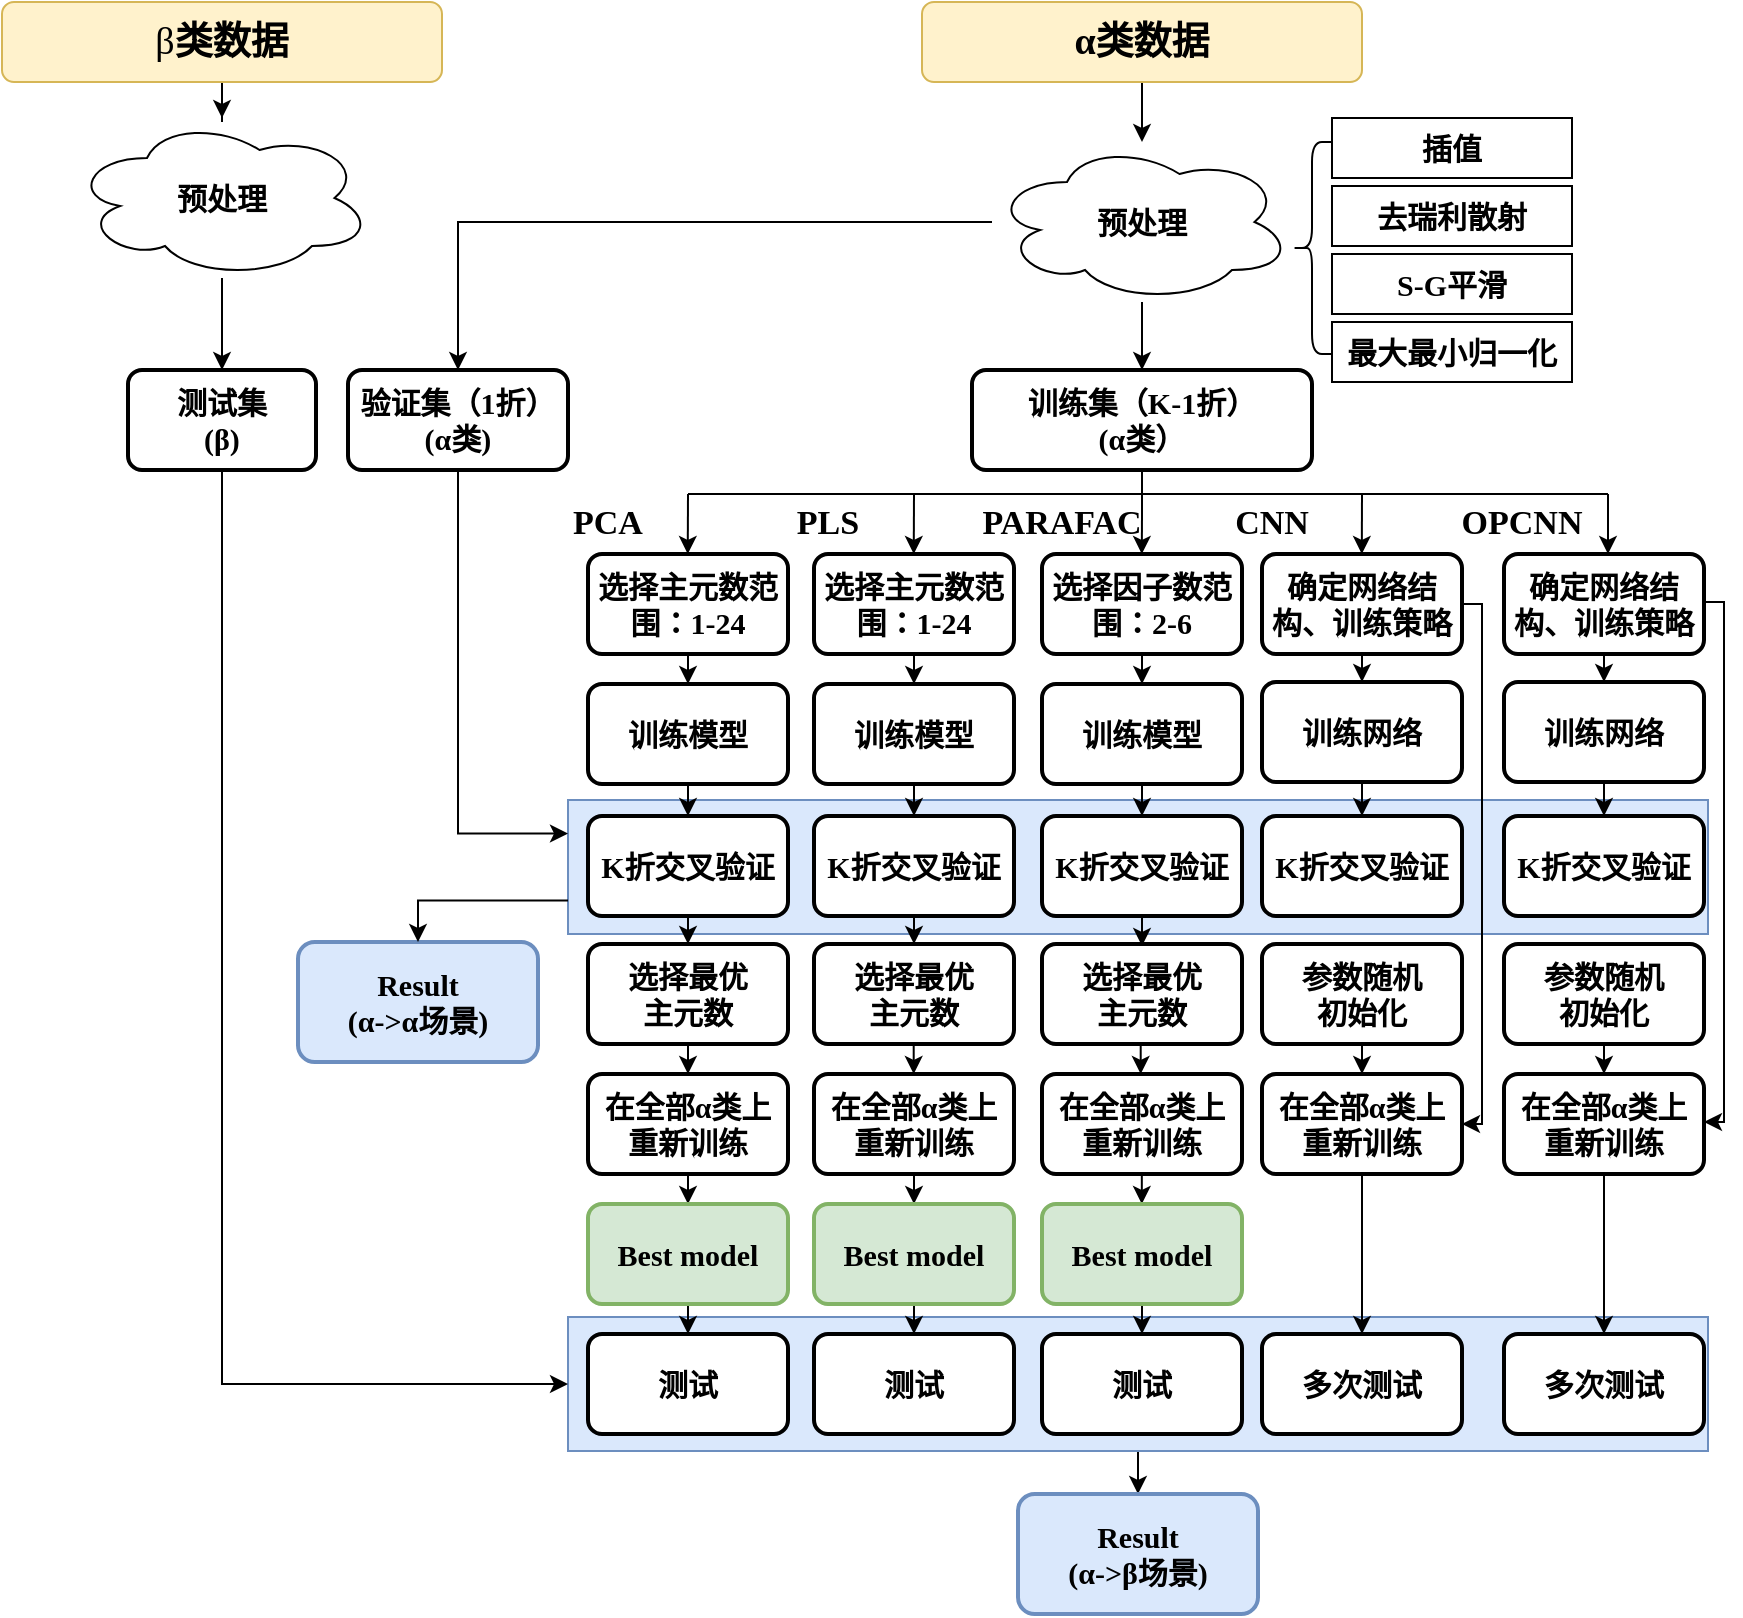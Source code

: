 <mxfile version="22.1.18" type="github">
  <diagram name="第 1 页" id="fnBkCTot6Ez0o81d7CIG">
    <mxGraphModel dx="2741" dy="2177" grid="1" gridSize="10" guides="1" tooltips="1" connect="1" arrows="1" fold="1" page="1" pageScale="1" pageWidth="827" pageHeight="1169" math="0" shadow="0">
      <root>
        <mxCell id="0" />
        <mxCell id="1" parent="0" />
        <mxCell id="RQuAEKyiK-EMNLNWBClG-106" value="" style="edgeStyle=orthogonalEdgeStyle;rounded=0;orthogonalLoop=1;jettySize=auto;html=1;" edge="1" parent="1" source="RQuAEKyiK-EMNLNWBClG-96" target="kYNa-zEm1gCkG2qr6x2S-65">
          <mxGeometry relative="1" as="geometry" />
        </mxCell>
        <mxCell id="RQuAEKyiK-EMNLNWBClG-96" value="" style="rounded=0;whiteSpace=wrap;html=1;fillColor=#dae8fc;strokeColor=#6c8ebf;" vertex="1" parent="1">
          <mxGeometry x="110" y="651.5" width="570" height="67" as="geometry" />
        </mxCell>
        <mxCell id="RQuAEKyiK-EMNLNWBClG-38" value="" style="rounded=0;whiteSpace=wrap;html=1;fillColor=#dae8fc;strokeColor=#6c8ebf;" vertex="1" parent="1">
          <mxGeometry x="110" y="393" width="570" height="67" as="geometry" />
        </mxCell>
        <mxCell id="kYNa-zEm1gCkG2qr6x2S-15" value="训练集（K-1折）&lt;br style=&quot;font-size: 15px;&quot;&gt;(α类）" style="rounded=1;whiteSpace=wrap;html=1;absoluteArcSize=1;arcSize=14;strokeWidth=2;fontSize=15;fontStyle=1;fontFamily=仿宋;" parent="1" vertex="1">
          <mxGeometry x="312" y="178" width="170" height="50" as="geometry" />
        </mxCell>
        <mxCell id="kYNa-zEm1gCkG2qr6x2S-18" value="" style="shape=curlyBracket;whiteSpace=wrap;html=1;rounded=1;labelPosition=left;verticalLabelPosition=middle;align=right;verticalAlign=middle;fontSize=15;fontStyle=1;fontFamily=仿宋;" parent="1" vertex="1">
          <mxGeometry x="472" y="64" width="20" height="106" as="geometry" />
        </mxCell>
        <mxCell id="kYNa-zEm1gCkG2qr6x2S-19" value="插值" style="rounded=0;whiteSpace=wrap;html=1;fontSize=15;fontStyle=1;fontFamily=仿宋;" parent="1" vertex="1">
          <mxGeometry x="492" y="52" width="120" height="30" as="geometry" />
        </mxCell>
        <mxCell id="kYNa-zEm1gCkG2qr6x2S-20" value="去瑞利散射" style="rounded=0;whiteSpace=wrap;html=1;fontSize=15;fontStyle=1;fontFamily=仿宋;" parent="1" vertex="1">
          <mxGeometry x="492" y="86" width="120" height="30" as="geometry" />
        </mxCell>
        <mxCell id="kYNa-zEm1gCkG2qr6x2S-21" value="最大最小归一化" style="rounded=0;whiteSpace=wrap;html=1;fontSize=15;fontStyle=1;fontFamily=仿宋;" parent="1" vertex="1">
          <mxGeometry x="492" y="154" width="120" height="30" as="geometry" />
        </mxCell>
        <mxCell id="kYNa-zEm1gCkG2qr6x2S-22" value="S-G平滑" style="rounded=0;whiteSpace=wrap;html=1;fontSize=15;fontStyle=1;fontFamily=仿宋;" parent="1" vertex="1">
          <mxGeometry x="492" y="120" width="120" height="30" as="geometry" />
        </mxCell>
        <mxCell id="RQuAEKyiK-EMNLNWBClG-24" value="" style="edgeStyle=orthogonalEdgeStyle;rounded=0;orthogonalLoop=1;jettySize=auto;html=1;" edge="1" parent="1" source="kYNa-zEm1gCkG2qr6x2S-26" target="RQuAEKyiK-EMNLNWBClG-23">
          <mxGeometry relative="1" as="geometry" />
        </mxCell>
        <mxCell id="kYNa-zEm1gCkG2qr6x2S-26" value="选择主元数范围：1-24" style="rounded=1;whiteSpace=wrap;html=1;absoluteArcSize=1;arcSize=14;strokeWidth=2;fontSize=15;fontStyle=1;fontFamily=仿宋;" parent="1" vertex="1">
          <mxGeometry x="120" y="270" width="100" height="50" as="geometry" />
        </mxCell>
        <mxCell id="kYNa-zEm1gCkG2qr6x2S-39" value="" style="edgeStyle=orthogonalEdgeStyle;rounded=0;orthogonalLoop=1;jettySize=auto;html=1;fontSize=15;fontStyle=1;fontFamily=仿宋;" parent="1" source="kYNa-zEm1gCkG2qr6x2S-27" target="kYNa-zEm1gCkG2qr6x2S-37" edge="1">
          <mxGeometry relative="1" as="geometry" />
        </mxCell>
        <mxCell id="kYNa-zEm1gCkG2qr6x2S-27" value="选择主元数范围：1-24" style="rounded=1;whiteSpace=wrap;html=1;absoluteArcSize=1;arcSize=14;strokeWidth=2;fontSize=15;fontStyle=1;fontFamily=仿宋;" parent="1" vertex="1">
          <mxGeometry x="233" y="270" width="100" height="50" as="geometry" />
        </mxCell>
        <mxCell id="kYNa-zEm1gCkG2qr6x2S-41" value="" style="edgeStyle=orthogonalEdgeStyle;rounded=0;orthogonalLoop=1;jettySize=auto;html=1;fontSize=15;fontStyle=1;fontFamily=仿宋;" parent="1" source="kYNa-zEm1gCkG2qr6x2S-28" target="kYNa-zEm1gCkG2qr6x2S-40" edge="1">
          <mxGeometry relative="1" as="geometry" />
        </mxCell>
        <mxCell id="kYNa-zEm1gCkG2qr6x2S-28" value="选择因子数范围：2-6" style="rounded=1;whiteSpace=wrap;html=1;absoluteArcSize=1;arcSize=14;strokeWidth=2;fontSize=15;fontStyle=1;fontFamily=仿宋;" parent="1" vertex="1">
          <mxGeometry x="347" y="270" width="100" height="50" as="geometry" />
        </mxCell>
        <mxCell id="RQuAEKyiK-EMNLNWBClG-31" value="" style="edgeStyle=orthogonalEdgeStyle;rounded=0;orthogonalLoop=1;jettySize=auto;html=1;" edge="1" parent="1" source="kYNa-zEm1gCkG2qr6x2S-37" target="RQuAEKyiK-EMNLNWBClG-27">
          <mxGeometry relative="1" as="geometry" />
        </mxCell>
        <mxCell id="kYNa-zEm1gCkG2qr6x2S-37" value="训练模型" style="rounded=1;whiteSpace=wrap;html=1;absoluteArcSize=1;arcSize=14;strokeWidth=2;fontSize=15;fontStyle=1;fontFamily=仿宋;" parent="1" vertex="1">
          <mxGeometry x="233" y="335" width="100" height="50" as="geometry" />
        </mxCell>
        <mxCell id="RQuAEKyiK-EMNLNWBClG-32" value="" style="edgeStyle=orthogonalEdgeStyle;rounded=0;orthogonalLoop=1;jettySize=auto;html=1;" edge="1" parent="1" source="kYNa-zEm1gCkG2qr6x2S-40" target="RQuAEKyiK-EMNLNWBClG-28">
          <mxGeometry relative="1" as="geometry" />
        </mxCell>
        <mxCell id="kYNa-zEm1gCkG2qr6x2S-40" value="训练模型" style="rounded=1;whiteSpace=wrap;html=1;absoluteArcSize=1;arcSize=14;strokeWidth=2;fontSize=15;fontStyle=1;fontFamily=仿宋;" parent="1" vertex="1">
          <mxGeometry x="347" y="335" width="100" height="50" as="geometry" />
        </mxCell>
        <mxCell id="RQuAEKyiK-EMNLNWBClG-53" value="" style="edgeStyle=orthogonalEdgeStyle;rounded=0;orthogonalLoop=1;jettySize=auto;html=1;" edge="1" parent="1" source="kYNa-zEm1gCkG2qr6x2S-44" target="RQuAEKyiK-EMNLNWBClG-29">
          <mxGeometry relative="1" as="geometry" />
        </mxCell>
        <mxCell id="RQuAEKyiK-EMNLNWBClG-33" style="edgeStyle=orthogonalEdgeStyle;rounded=0;orthogonalLoop=1;jettySize=auto;html=1;entryX=0;entryY=0.25;entryDx=0;entryDy=0;exitX=0.5;exitY=1;exitDx=0;exitDy=0;" edge="1" parent="1" source="kYNa-zEm1gCkG2qr6x2S-62" target="RQuAEKyiK-EMNLNWBClG-38">
          <mxGeometry relative="1" as="geometry" />
        </mxCell>
        <mxCell id="kYNa-zEm1gCkG2qr6x2S-62" value="验证集（1折）&lt;br style=&quot;font-size: 15px;&quot;&gt;(α类)" style="rounded=1;whiteSpace=wrap;html=1;absoluteArcSize=1;arcSize=14;strokeWidth=2;fontSize=15;fontStyle=1;fontFamily=仿宋;" parent="1" vertex="1">
          <mxGeometry y="178" width="110" height="50" as="geometry" />
        </mxCell>
        <mxCell id="kYNa-zEm1gCkG2qr6x2S-63" value="Result&lt;br style=&quot;font-size: 15px;&quot;&gt;(α-&amp;gt;α场景)" style="whiteSpace=wrap;html=1;rounded=1;arcSize=14;strokeWidth=2;fontSize=15;fontStyle=1;fontFamily=仿宋;fillColor=#dae8fc;strokeColor=#6c8ebf;" parent="1" vertex="1">
          <mxGeometry x="-25" y="464" width="120" height="60" as="geometry" />
        </mxCell>
        <mxCell id="kYNa-zEm1gCkG2qr6x2S-65" value="Result&lt;br style=&quot;font-size: 15px;&quot;&gt;(α-&amp;gt;β场景)" style="whiteSpace=wrap;html=1;rounded=1;arcSize=14;strokeWidth=2;fontSize=15;fontStyle=1;fontFamily=仿宋;fillColor=#dae8fc;strokeColor=#6c8ebf;" parent="1" vertex="1">
          <mxGeometry x="335" y="740" width="120" height="60" as="geometry" />
        </mxCell>
        <mxCell id="kYNa-zEm1gCkG2qr6x2S-76" value="&lt;b&gt;&lt;font style=&quot;font-size: 17px;&quot;&gt;PCA&lt;/font&gt;&lt;/b&gt;" style="text;html=1;strokeColor=none;fillColor=none;align=center;verticalAlign=middle;whiteSpace=wrap;rounded=0;fontFamily=仿宋;" parent="1" vertex="1">
          <mxGeometry x="100" y="240" width="60" height="30" as="geometry" />
        </mxCell>
        <mxCell id="kYNa-zEm1gCkG2qr6x2S-77" value="&lt;span style=&quot;font-size: 17px;&quot;&gt;&lt;b&gt;PLS&lt;br&gt;&lt;/b&gt;&lt;/span&gt;" style="text;html=1;strokeColor=none;fillColor=none;align=center;verticalAlign=middle;whiteSpace=wrap;rounded=0;fontFamily=仿宋;" parent="1" vertex="1">
          <mxGeometry x="210" y="240" width="60" height="30" as="geometry" />
        </mxCell>
        <mxCell id="kYNa-zEm1gCkG2qr6x2S-79" value="&lt;span style=&quot;font-size: 17px;&quot;&gt;&lt;b&gt;OPCNN&lt;br&gt;&lt;/b&gt;&lt;/span&gt;" style="text;html=1;strokeColor=none;fillColor=none;align=center;verticalAlign=middle;whiteSpace=wrap;rounded=0;fontFamily=仿宋;" parent="1" vertex="1">
          <mxGeometry x="557" y="240" width="60" height="30" as="geometry" />
        </mxCell>
        <mxCell id="RQuAEKyiK-EMNLNWBClG-4" value="&lt;span style=&quot;font-size: 17px;&quot;&gt;&lt;b&gt;CNN&lt;br&gt;&lt;/b&gt;&lt;/span&gt;" style="text;html=1;strokeColor=none;fillColor=none;align=center;verticalAlign=middle;whiteSpace=wrap;rounded=0;fontFamily=仿宋;" vertex="1" parent="1">
          <mxGeometry x="432" y="240" width="60" height="30" as="geometry" />
        </mxCell>
        <mxCell id="RQuAEKyiK-EMNLNWBClG-54" value="" style="edgeStyle=orthogonalEdgeStyle;rounded=0;orthogonalLoop=1;jettySize=auto;html=1;" edge="1" parent="1" source="RQuAEKyiK-EMNLNWBClG-5" target="RQuAEKyiK-EMNLNWBClG-30">
          <mxGeometry relative="1" as="geometry" />
        </mxCell>
        <mxCell id="RQuAEKyiK-EMNLNWBClG-12" value="" style="edgeStyle=orthogonalEdgeStyle;rounded=0;orthogonalLoop=1;jettySize=auto;html=1;" edge="1" parent="1" source="RQuAEKyiK-EMNLNWBClG-7" target="RQuAEKyiK-EMNLNWBClG-11">
          <mxGeometry relative="1" as="geometry" />
        </mxCell>
        <mxCell id="RQuAEKyiK-EMNLNWBClG-7" value="β&lt;span style=&quot;border-color: var(--border-color); font-weight: 700;&quot;&gt;类数据&lt;/span&gt;" style="rounded=1;whiteSpace=wrap;html=1;fontFamily=仿宋;fontSize=19;fillColor=#fff2cc;strokeColor=#d6b656;" vertex="1" parent="1">
          <mxGeometry x="-173" y="-6" width="220" height="40" as="geometry" />
        </mxCell>
        <mxCell id="RQuAEKyiK-EMNLNWBClG-17" value="" style="edgeStyle=orthogonalEdgeStyle;rounded=0;orthogonalLoop=1;jettySize=auto;html=1;" edge="1" parent="1" source="RQuAEKyiK-EMNLNWBClG-11" target="RQuAEKyiK-EMNLNWBClG-16">
          <mxGeometry relative="1" as="geometry" />
        </mxCell>
        <mxCell id="RQuAEKyiK-EMNLNWBClG-11" value="预处理" style="ellipse;shape=cloud;whiteSpace=wrap;html=1;fontSize=15;fontStyle=1;fontFamily=仿宋;" vertex="1" parent="1">
          <mxGeometry x="-138" y="52" width="150" height="80" as="geometry" />
        </mxCell>
        <mxCell id="RQuAEKyiK-EMNLNWBClG-15" value="" style="edgeStyle=orthogonalEdgeStyle;rounded=0;orthogonalLoop=1;jettySize=auto;html=1;" edge="1" parent="1" source="RQuAEKyiK-EMNLNWBClG-13" target="RQuAEKyiK-EMNLNWBClG-14">
          <mxGeometry relative="1" as="geometry" />
        </mxCell>
        <mxCell id="RQuAEKyiK-EMNLNWBClG-13" value="&lt;b style=&quot;border-color: var(--border-color);&quot;&gt;α类数据&lt;/b&gt;" style="rounded=1;whiteSpace=wrap;html=1;fontFamily=仿宋;fontSize=19;fontStyle=1;fillColor=#fff2cc;strokeColor=#d6b656;" vertex="1" parent="1">
          <mxGeometry x="287" y="-6" width="220" height="40" as="geometry" />
        </mxCell>
        <mxCell id="RQuAEKyiK-EMNLNWBClG-18" value="" style="edgeStyle=orthogonalEdgeStyle;rounded=0;orthogonalLoop=1;jettySize=auto;html=1;" edge="1" parent="1" source="RQuAEKyiK-EMNLNWBClG-14" target="kYNa-zEm1gCkG2qr6x2S-15">
          <mxGeometry relative="1" as="geometry" />
        </mxCell>
        <mxCell id="RQuAEKyiK-EMNLNWBClG-19" style="edgeStyle=orthogonalEdgeStyle;rounded=0;orthogonalLoop=1;jettySize=auto;html=1;entryX=0.5;entryY=0;entryDx=0;entryDy=0;" edge="1" parent="1" source="RQuAEKyiK-EMNLNWBClG-14" target="kYNa-zEm1gCkG2qr6x2S-62">
          <mxGeometry relative="1" as="geometry" />
        </mxCell>
        <mxCell id="RQuAEKyiK-EMNLNWBClG-14" value="预处理" style="ellipse;shape=cloud;whiteSpace=wrap;html=1;fontSize=15;fontStyle=1;fontFamily=仿宋;" vertex="1" parent="1">
          <mxGeometry x="322" y="64" width="150" height="80" as="geometry" />
        </mxCell>
        <mxCell id="RQuAEKyiK-EMNLNWBClG-97" style="edgeStyle=orthogonalEdgeStyle;rounded=0;orthogonalLoop=1;jettySize=auto;html=1;entryX=0;entryY=0.5;entryDx=0;entryDy=0;exitX=0.5;exitY=1;exitDx=0;exitDy=0;" edge="1" parent="1" source="RQuAEKyiK-EMNLNWBClG-16" target="RQuAEKyiK-EMNLNWBClG-96">
          <mxGeometry relative="1" as="geometry">
            <Array as="points">
              <mxPoint x="-63" y="685" />
            </Array>
          </mxGeometry>
        </mxCell>
        <mxCell id="RQuAEKyiK-EMNLNWBClG-16" value="测试集&lt;br style=&quot;font-size: 15px;&quot;&gt;(β)" style="rounded=1;whiteSpace=wrap;html=1;absoluteArcSize=1;arcSize=14;strokeWidth=2;fontSize=15;fontStyle=1;fontFamily=仿宋;" vertex="1" parent="1">
          <mxGeometry x="-110" y="178" width="94" height="50" as="geometry" />
        </mxCell>
        <mxCell id="RQuAEKyiK-EMNLNWBClG-26" value="" style="edgeStyle=orthogonalEdgeStyle;rounded=0;orthogonalLoop=1;jettySize=auto;html=1;" edge="1" parent="1" source="RQuAEKyiK-EMNLNWBClG-23" target="RQuAEKyiK-EMNLNWBClG-25">
          <mxGeometry relative="1" as="geometry" />
        </mxCell>
        <mxCell id="RQuAEKyiK-EMNLNWBClG-23" value="训练模型" style="rounded=1;whiteSpace=wrap;html=1;absoluteArcSize=1;arcSize=14;strokeWidth=2;fontSize=15;fontStyle=1;fontFamily=仿宋;" vertex="1" parent="1">
          <mxGeometry x="120" y="335" width="100" height="50" as="geometry" />
        </mxCell>
        <mxCell id="RQuAEKyiK-EMNLNWBClG-40" value="" style="edgeStyle=orthogonalEdgeStyle;rounded=0;orthogonalLoop=1;jettySize=auto;html=1;" edge="1" parent="1" source="RQuAEKyiK-EMNLNWBClG-25" target="RQuAEKyiK-EMNLNWBClG-34">
          <mxGeometry relative="1" as="geometry" />
        </mxCell>
        <mxCell id="RQuAEKyiK-EMNLNWBClG-25" value="K折交叉验证" style="rounded=1;whiteSpace=wrap;html=1;absoluteArcSize=1;arcSize=14;strokeWidth=2;fontSize=15;fontStyle=1;fontFamily=仿宋;" vertex="1" parent="1">
          <mxGeometry x="120" y="401" width="100" height="50" as="geometry" />
        </mxCell>
        <mxCell id="RQuAEKyiK-EMNLNWBClG-47" style="edgeStyle=orthogonalEdgeStyle;rounded=0;orthogonalLoop=1;jettySize=auto;html=1;entryX=0.5;entryY=0;entryDx=0;entryDy=0;" edge="1" parent="1" source="RQuAEKyiK-EMNLNWBClG-27" target="RQuAEKyiK-EMNLNWBClG-35">
          <mxGeometry relative="1" as="geometry" />
        </mxCell>
        <mxCell id="RQuAEKyiK-EMNLNWBClG-27" value="K折交叉验证" style="rounded=1;whiteSpace=wrap;html=1;absoluteArcSize=1;arcSize=14;strokeWidth=2;fontSize=15;fontStyle=1;fontFamily=仿宋;" vertex="1" parent="1">
          <mxGeometry x="233" y="401" width="100" height="50" as="geometry" />
        </mxCell>
        <mxCell id="RQuAEKyiK-EMNLNWBClG-29" value="K折交叉验证" style="rounded=1;whiteSpace=wrap;html=1;absoluteArcSize=1;arcSize=14;strokeWidth=2;fontSize=15;fontStyle=1;fontFamily=仿宋;" vertex="1" parent="1">
          <mxGeometry x="457" y="401" width="100" height="50" as="geometry" />
        </mxCell>
        <mxCell id="RQuAEKyiK-EMNLNWBClG-30" value="K折交叉验证" style="rounded=1;whiteSpace=wrap;html=1;absoluteArcSize=1;arcSize=14;strokeWidth=2;fontSize=15;fontStyle=1;fontFamily=仿宋;" vertex="1" parent="1">
          <mxGeometry x="578" y="401" width="100" height="50" as="geometry" />
        </mxCell>
        <mxCell id="RQuAEKyiK-EMNLNWBClG-69" value="" style="edgeStyle=orthogonalEdgeStyle;rounded=0;orthogonalLoop=1;jettySize=auto;html=1;" edge="1" parent="1" source="RQuAEKyiK-EMNLNWBClG-34" target="RQuAEKyiK-EMNLNWBClG-62">
          <mxGeometry relative="1" as="geometry" />
        </mxCell>
        <mxCell id="RQuAEKyiK-EMNLNWBClG-34" value="选择最优&lt;br&gt;主元数" style="rounded=1;whiteSpace=wrap;html=1;absoluteArcSize=1;arcSize=14;strokeWidth=2;fontSize=15;fontStyle=1;fontFamily=仿宋;" vertex="1" parent="1">
          <mxGeometry x="120" y="465" width="100" height="50" as="geometry" />
        </mxCell>
        <mxCell id="RQuAEKyiK-EMNLNWBClG-35" value="选择最优&lt;br style=&quot;border-color: var(--border-color);&quot;&gt;主元数" style="rounded=1;whiteSpace=wrap;html=1;absoluteArcSize=1;arcSize=14;strokeWidth=2;fontSize=15;fontStyle=1;fontFamily=仿宋;" vertex="1" parent="1">
          <mxGeometry x="233" y="465" width="100" height="50" as="geometry" />
        </mxCell>
        <mxCell id="RQuAEKyiK-EMNLNWBClG-39" style="edgeStyle=orthogonalEdgeStyle;rounded=0;orthogonalLoop=1;jettySize=auto;html=1;exitX=0;exitY=0.75;exitDx=0;exitDy=0;entryX=0.5;entryY=0;entryDx=0;entryDy=0;" edge="1" parent="1" source="RQuAEKyiK-EMNLNWBClG-38" target="kYNa-zEm1gCkG2qr6x2S-63">
          <mxGeometry relative="1" as="geometry" />
        </mxCell>
        <mxCell id="RQuAEKyiK-EMNLNWBClG-73" value="" style="edgeStyle=orthogonalEdgeStyle;rounded=0;orthogonalLoop=1;jettySize=auto;html=1;" edge="1" parent="1" source="kYNa-zEm1gCkG2qr6x2S-48" target="RQuAEKyiK-EMNLNWBClG-56">
          <mxGeometry relative="1" as="geometry" />
        </mxCell>
        <mxCell id="RQuAEKyiK-EMNLNWBClG-71" value="" style="edgeStyle=orthogonalEdgeStyle;rounded=0;orthogonalLoop=1;jettySize=auto;html=1;" edge="1" parent="1" source="kYNa-zEm1gCkG2qr6x2S-60" target="RQuAEKyiK-EMNLNWBClG-55">
          <mxGeometry relative="1" as="geometry" />
        </mxCell>
        <mxCell id="RQuAEKyiK-EMNLNWBClG-52" style="edgeStyle=orthogonalEdgeStyle;rounded=0;orthogonalLoop=1;jettySize=auto;html=1;entryX=0.5;entryY=0.02;entryDx=0;entryDy=0;entryPerimeter=0;" edge="1" parent="1" source="RQuAEKyiK-EMNLNWBClG-28" target="RQuAEKyiK-EMNLNWBClG-36">
          <mxGeometry relative="1" as="geometry" />
        </mxCell>
        <mxCell id="RQuAEKyiK-EMNLNWBClG-28" value="K折交叉验证" style="rounded=1;whiteSpace=wrap;html=1;absoluteArcSize=1;arcSize=14;strokeWidth=2;fontSize=15;fontStyle=1;fontFamily=仿宋;" vertex="1" parent="1">
          <mxGeometry x="347" y="401" width="100" height="50" as="geometry" />
        </mxCell>
        <mxCell id="RQuAEKyiK-EMNLNWBClG-36" value="选择最优&lt;br style=&quot;border-color: var(--border-color);&quot;&gt;主元数" style="rounded=1;whiteSpace=wrap;html=1;absoluteArcSize=1;arcSize=14;strokeWidth=2;fontSize=15;fontStyle=1;fontFamily=仿宋;" vertex="1" parent="1">
          <mxGeometry x="347" y="465" width="100" height="50" as="geometry" />
        </mxCell>
        <mxCell id="RQuAEKyiK-EMNLNWBClG-55" value="测试" style="rounded=1;whiteSpace=wrap;html=1;absoluteArcSize=1;arcSize=14;strokeWidth=2;fontSize=15;fontStyle=1;fontFamily=仿宋;" vertex="1" parent="1">
          <mxGeometry x="120" y="660" width="100" height="50" as="geometry" />
        </mxCell>
        <mxCell id="RQuAEKyiK-EMNLNWBClG-56" value="测试" style="rounded=1;whiteSpace=wrap;html=1;absoluteArcSize=1;arcSize=14;strokeWidth=2;fontSize=15;fontStyle=1;fontFamily=仿宋;" vertex="1" parent="1">
          <mxGeometry x="233" y="660" width="100" height="50" as="geometry" />
        </mxCell>
        <mxCell id="RQuAEKyiK-EMNLNWBClG-58" value="多次测试" style="rounded=1;whiteSpace=wrap;html=1;absoluteArcSize=1;arcSize=14;strokeWidth=2;fontSize=15;fontStyle=1;fontFamily=仿宋;" vertex="1" parent="1">
          <mxGeometry x="457" y="660" width="100" height="50" as="geometry" />
        </mxCell>
        <mxCell id="RQuAEKyiK-EMNLNWBClG-59" value="多次测试" style="rounded=1;whiteSpace=wrap;html=1;absoluteArcSize=1;arcSize=14;strokeWidth=2;fontSize=15;fontStyle=1;fontFamily=仿宋;" vertex="1" parent="1">
          <mxGeometry x="578" y="660" width="100" height="50" as="geometry" />
        </mxCell>
        <mxCell id="RQuAEKyiK-EMNLNWBClG-85" value="" style="edgeStyle=orthogonalEdgeStyle;rounded=0;orthogonalLoop=1;jettySize=auto;html=1;" edge="1" parent="1" source="RQuAEKyiK-EMNLNWBClG-60" target="RQuAEKyiK-EMNLNWBClG-65">
          <mxGeometry relative="1" as="geometry" />
        </mxCell>
        <mxCell id="RQuAEKyiK-EMNLNWBClG-60" value="参数随机&lt;br&gt;初始化" style="rounded=1;whiteSpace=wrap;html=1;absoluteArcSize=1;arcSize=14;strokeWidth=2;fontSize=15;fontStyle=1;fontFamily=仿宋;" vertex="1" parent="1">
          <mxGeometry x="457" y="465" width="100" height="50" as="geometry" />
        </mxCell>
        <mxCell id="RQuAEKyiK-EMNLNWBClG-86" value="" style="edgeStyle=orthogonalEdgeStyle;rounded=0;orthogonalLoop=1;jettySize=auto;html=1;" edge="1" parent="1" source="RQuAEKyiK-EMNLNWBClG-61" target="RQuAEKyiK-EMNLNWBClG-66">
          <mxGeometry relative="1" as="geometry" />
        </mxCell>
        <mxCell id="RQuAEKyiK-EMNLNWBClG-61" value="参数随机&lt;br style=&quot;border-color: var(--border-color);&quot;&gt;初始化" style="rounded=1;whiteSpace=wrap;html=1;absoluteArcSize=1;arcSize=14;strokeWidth=2;fontSize=15;fontStyle=1;fontFamily=仿宋;" vertex="1" parent="1">
          <mxGeometry x="578" y="465" width="100" height="50" as="geometry" />
        </mxCell>
        <mxCell id="RQuAEKyiK-EMNLNWBClG-70" value="" style="edgeStyle=orthogonalEdgeStyle;rounded=0;orthogonalLoop=1;jettySize=auto;html=1;" edge="1" parent="1" source="RQuAEKyiK-EMNLNWBClG-62" target="kYNa-zEm1gCkG2qr6x2S-60">
          <mxGeometry relative="1" as="geometry" />
        </mxCell>
        <mxCell id="RQuAEKyiK-EMNLNWBClG-62" value="在全部α类上重新训练" style="rounded=1;whiteSpace=wrap;html=1;absoluteArcSize=1;arcSize=14;strokeWidth=2;fontSize=15;fontStyle=1;fontFamily=仿宋;" vertex="1" parent="1">
          <mxGeometry x="120" y="530" width="100" height="50" as="geometry" />
        </mxCell>
        <mxCell id="RQuAEKyiK-EMNLNWBClG-64" value="在全部α类上重新训练" style="rounded=1;whiteSpace=wrap;html=1;absoluteArcSize=1;arcSize=14;strokeWidth=2;fontSize=15;fontStyle=1;fontFamily=仿宋;" vertex="1" parent="1">
          <mxGeometry x="347" y="530" width="100" height="50" as="geometry" />
        </mxCell>
        <mxCell id="RQuAEKyiK-EMNLNWBClG-87" value="" style="edgeStyle=orthogonalEdgeStyle;rounded=0;orthogonalLoop=1;jettySize=auto;html=1;" edge="1" parent="1" source="RQuAEKyiK-EMNLNWBClG-65" target="RQuAEKyiK-EMNLNWBClG-58">
          <mxGeometry relative="1" as="geometry" />
        </mxCell>
        <mxCell id="RQuAEKyiK-EMNLNWBClG-65" value="在全部α类上重新训练" style="rounded=1;whiteSpace=wrap;html=1;absoluteArcSize=1;arcSize=14;strokeWidth=2;fontSize=15;fontStyle=1;fontFamily=仿宋;" vertex="1" parent="1">
          <mxGeometry x="457" y="530" width="100" height="50" as="geometry" />
        </mxCell>
        <mxCell id="RQuAEKyiK-EMNLNWBClG-88" value="" style="edgeStyle=orthogonalEdgeStyle;rounded=0;orthogonalLoop=1;jettySize=auto;html=1;" edge="1" parent="1" source="RQuAEKyiK-EMNLNWBClG-66" target="RQuAEKyiK-EMNLNWBClG-59">
          <mxGeometry relative="1" as="geometry" />
        </mxCell>
        <mxCell id="RQuAEKyiK-EMNLNWBClG-66" value="在全部α类上重新训练" style="rounded=1;whiteSpace=wrap;html=1;absoluteArcSize=1;arcSize=14;strokeWidth=2;fontSize=15;fontStyle=1;fontFamily=仿宋;" vertex="1" parent="1">
          <mxGeometry x="578" y="530" width="100" height="50" as="geometry" />
        </mxCell>
        <mxCell id="RQuAEKyiK-EMNLNWBClG-75" value="" style="edgeStyle=orthogonalEdgeStyle;rounded=0;orthogonalLoop=1;jettySize=auto;html=1;entryX=0.5;entryY=0;entryDx=0;entryDy=0;" edge="1" parent="1">
          <mxGeometry relative="1" as="geometry">
            <mxPoint x="396.91" y="580" as="sourcePoint" />
            <mxPoint x="396.91" y="595" as="targetPoint" />
          </mxGeometry>
        </mxCell>
        <mxCell id="RQuAEKyiK-EMNLNWBClG-76" value="" style="edgeStyle=orthogonalEdgeStyle;rounded=0;orthogonalLoop=1;jettySize=auto;html=1;" edge="1" parent="1" source="kYNa-zEm1gCkG2qr6x2S-49" target="RQuAEKyiK-EMNLNWBClG-57">
          <mxGeometry relative="1" as="geometry" />
        </mxCell>
        <mxCell id="kYNa-zEm1gCkG2qr6x2S-49" value="Best model" style="rounded=1;whiteSpace=wrap;html=1;absoluteArcSize=1;arcSize=14;strokeWidth=2;fillColor=#d5e8d4;strokeColor=#82b366;fontSize=15;fontStyle=1;fontFamily=仿宋;" parent="1" vertex="1">
          <mxGeometry x="347" y="595" width="100" height="50" as="geometry" />
        </mxCell>
        <mxCell id="kYNa-zEm1gCkG2qr6x2S-60" value="Best model" style="rounded=1;whiteSpace=wrap;html=1;absoluteArcSize=1;arcSize=14;strokeWidth=2;fillColor=#d5e8d4;strokeColor=#82b366;fontSize=15;fontStyle=1;fontFamily=仿宋;" parent="1" vertex="1">
          <mxGeometry x="120" y="595" width="100" height="50" as="geometry" />
        </mxCell>
        <mxCell id="RQuAEKyiK-EMNLNWBClG-72" value="" style="edgeStyle=orthogonalEdgeStyle;rounded=0;orthogonalLoop=1;jettySize=auto;html=1;entryX=0.5;entryY=0;entryDx=0;entryDy=0;" edge="1" parent="1" source="RQuAEKyiK-EMNLNWBClG-63" target="kYNa-zEm1gCkG2qr6x2S-48">
          <mxGeometry relative="1" as="geometry" />
        </mxCell>
        <mxCell id="kYNa-zEm1gCkG2qr6x2S-48" value="Best model" style="rounded=1;whiteSpace=wrap;html=1;absoluteArcSize=1;arcSize=14;strokeWidth=2;fillColor=#d5e8d4;strokeColor=#82b366;fontSize=15;fontStyle=1;fontFamily=仿宋;" parent="1" vertex="1">
          <mxGeometry x="233" y="595" width="100" height="50" as="geometry" />
        </mxCell>
        <mxCell id="RQuAEKyiK-EMNLNWBClG-57" value="测试" style="rounded=1;whiteSpace=wrap;html=1;absoluteArcSize=1;arcSize=14;strokeWidth=2;fontSize=15;fontStyle=1;fontFamily=仿宋;" vertex="1" parent="1">
          <mxGeometry x="347" y="660" width="100" height="50" as="geometry" />
        </mxCell>
        <mxCell id="RQuAEKyiK-EMNLNWBClG-63" value="在全部α类上重新训练" style="rounded=1;whiteSpace=wrap;html=1;absoluteArcSize=1;arcSize=14;strokeWidth=2;fontSize=15;fontStyle=1;fontFamily=仿宋;" vertex="1" parent="1">
          <mxGeometry x="233" y="530" width="100" height="50" as="geometry" />
        </mxCell>
        <mxCell id="RQuAEKyiK-EMNLNWBClG-78" value="" style="edgeStyle=orthogonalEdgeStyle;rounded=0;orthogonalLoop=1;jettySize=auto;html=1;entryX=0.5;entryY=0;entryDx=0;entryDy=0;" edge="1" parent="1">
          <mxGeometry relative="1" as="geometry">
            <mxPoint x="282.85" y="515" as="sourcePoint" />
            <mxPoint x="282.85" y="530" as="targetPoint" />
          </mxGeometry>
        </mxCell>
        <mxCell id="RQuAEKyiK-EMNLNWBClG-79" value="" style="edgeStyle=orthogonalEdgeStyle;rounded=0;orthogonalLoop=1;jettySize=auto;html=1;entryX=0.5;entryY=0;entryDx=0;entryDy=0;" edge="1" parent="1">
          <mxGeometry relative="1" as="geometry">
            <mxPoint x="396.35" y="515" as="sourcePoint" />
            <mxPoint x="396.35" y="530" as="targetPoint" />
          </mxGeometry>
        </mxCell>
        <mxCell id="RQuAEKyiK-EMNLNWBClG-92" style="edgeStyle=orthogonalEdgeStyle;rounded=0;orthogonalLoop=1;jettySize=auto;html=1;entryX=0.5;entryY=0;entryDx=0;entryDy=0;" edge="1" parent="1" source="RQuAEKyiK-EMNLNWBClG-89" target="kYNa-zEm1gCkG2qr6x2S-44">
          <mxGeometry relative="1" as="geometry" />
        </mxCell>
        <mxCell id="RQuAEKyiK-EMNLNWBClG-94" style="edgeStyle=orthogonalEdgeStyle;rounded=0;orthogonalLoop=1;jettySize=auto;html=1;entryX=1;entryY=0.5;entryDx=0;entryDy=0;exitX=1;exitY=0.5;exitDx=0;exitDy=0;" edge="1" parent="1" source="RQuAEKyiK-EMNLNWBClG-89" target="RQuAEKyiK-EMNLNWBClG-65">
          <mxGeometry relative="1" as="geometry">
            <Array as="points">
              <mxPoint x="567" y="295" />
              <mxPoint x="567" y="555" />
            </Array>
          </mxGeometry>
        </mxCell>
        <mxCell id="RQuAEKyiK-EMNLNWBClG-89" value="确定网络结构、训练策略" style="rounded=1;whiteSpace=wrap;html=1;absoluteArcSize=1;arcSize=14;strokeWidth=2;fontSize=15;fontStyle=1;fontFamily=仿宋;" vertex="1" parent="1">
          <mxGeometry x="457" y="270" width="100" height="50" as="geometry" />
        </mxCell>
        <mxCell id="RQuAEKyiK-EMNLNWBClG-93" style="edgeStyle=orthogonalEdgeStyle;rounded=0;orthogonalLoop=1;jettySize=auto;html=1;entryX=0.5;entryY=0;entryDx=0;entryDy=0;" edge="1" parent="1" source="RQuAEKyiK-EMNLNWBClG-90" target="RQuAEKyiK-EMNLNWBClG-5">
          <mxGeometry relative="1" as="geometry" />
        </mxCell>
        <mxCell id="RQuAEKyiK-EMNLNWBClG-90" value="确定网络结构、训练策略" style="rounded=1;whiteSpace=wrap;html=1;absoluteArcSize=1;arcSize=14;strokeWidth=2;fontSize=15;fontStyle=1;fontFamily=仿宋;" vertex="1" parent="1">
          <mxGeometry x="578" y="270" width="100" height="50" as="geometry" />
        </mxCell>
        <mxCell id="kYNa-zEm1gCkG2qr6x2S-44" value="训练网络" style="rounded=1;whiteSpace=wrap;html=1;absoluteArcSize=1;arcSize=14;strokeWidth=2;fontSize=15;fontStyle=1;fontFamily=仿宋;" parent="1" vertex="1">
          <mxGeometry x="457" y="334" width="100" height="50" as="geometry" />
        </mxCell>
        <mxCell id="RQuAEKyiK-EMNLNWBClG-5" value="训练网络" style="rounded=1;whiteSpace=wrap;html=1;absoluteArcSize=1;arcSize=14;strokeWidth=2;fontSize=15;fontStyle=1;fontFamily=仿宋;" vertex="1" parent="1">
          <mxGeometry x="578" y="334" width="100" height="50" as="geometry" />
        </mxCell>
        <mxCell id="RQuAEKyiK-EMNLNWBClG-95" style="edgeStyle=orthogonalEdgeStyle;rounded=0;orthogonalLoop=1;jettySize=auto;html=1;entryX=1;entryY=0.5;entryDx=0;entryDy=0;exitX=1;exitY=0.5;exitDx=0;exitDy=0;" edge="1" parent="1">
          <mxGeometry relative="1" as="geometry">
            <mxPoint x="678" y="294" as="sourcePoint" />
            <mxPoint x="678" y="554" as="targetPoint" />
            <Array as="points">
              <mxPoint x="688" y="294" />
              <mxPoint x="688" y="554" />
            </Array>
          </mxGeometry>
        </mxCell>
        <mxCell id="RQuAEKyiK-EMNLNWBClG-98" value="" style="endArrow=none;html=1;rounded=0;" edge="1" parent="1">
          <mxGeometry width="50" height="50" relative="1" as="geometry">
            <mxPoint x="170" y="240" as="sourcePoint" />
            <mxPoint x="630" y="240" as="targetPoint" />
          </mxGeometry>
        </mxCell>
        <mxCell id="RQuAEKyiK-EMNLNWBClG-99" value="" style="edgeStyle=orthogonalEdgeStyle;rounded=0;orthogonalLoop=1;jettySize=auto;html=1;" edge="1" parent="1">
          <mxGeometry relative="1" as="geometry">
            <mxPoint x="170" y="240" as="sourcePoint" />
            <mxPoint x="169.88" y="270" as="targetPoint" />
          </mxGeometry>
        </mxCell>
        <mxCell id="RQuAEKyiK-EMNLNWBClG-100" value="" style="edgeStyle=orthogonalEdgeStyle;rounded=0;orthogonalLoop=1;jettySize=auto;html=1;fontSize=15;fontStyle=1;fontFamily=仿宋;" edge="1" parent="1">
          <mxGeometry relative="1" as="geometry">
            <mxPoint x="283" y="240" as="sourcePoint" />
            <mxPoint x="282.88" y="270" as="targetPoint" />
          </mxGeometry>
        </mxCell>
        <mxCell id="RQuAEKyiK-EMNLNWBClG-102" value="" style="edgeStyle=orthogonalEdgeStyle;rounded=0;orthogonalLoop=1;jettySize=auto;html=1;fontSize=15;fontStyle=1;fontFamily=仿宋;" edge="1" parent="1">
          <mxGeometry relative="1" as="geometry">
            <mxPoint x="397" y="250" as="sourcePoint" />
            <mxPoint x="396.9" y="270" as="targetPoint" />
          </mxGeometry>
        </mxCell>
        <mxCell id="RQuAEKyiK-EMNLNWBClG-103" value="" style="edgeStyle=orthogonalEdgeStyle;rounded=0;orthogonalLoop=1;jettySize=auto;html=1;fontSize=15;fontStyle=1;fontFamily=仿宋;" edge="1" parent="1">
          <mxGeometry relative="1" as="geometry">
            <mxPoint x="507" y="240" as="sourcePoint" />
            <mxPoint x="506.9" y="270" as="targetPoint" />
          </mxGeometry>
        </mxCell>
        <mxCell id="RQuAEKyiK-EMNLNWBClG-104" value="" style="edgeStyle=orthogonalEdgeStyle;rounded=0;orthogonalLoop=1;jettySize=auto;html=1;fontSize=15;fontStyle=1;fontFamily=仿宋;" edge="1" parent="1">
          <mxGeometry relative="1" as="geometry">
            <mxPoint x="630" y="240" as="sourcePoint" />
            <mxPoint x="630" y="270" as="targetPoint" />
          </mxGeometry>
        </mxCell>
        <mxCell id="RQuAEKyiK-EMNLNWBClG-108" value="" style="endArrow=none;html=1;rounded=0;entryX=0.5;entryY=1;entryDx=0;entryDy=0;" edge="1" parent="1" target="kYNa-zEm1gCkG2qr6x2S-15">
          <mxGeometry width="50" height="50" relative="1" as="geometry">
            <mxPoint x="397" y="250" as="sourcePoint" />
            <mxPoint x="450" y="180" as="targetPoint" />
          </mxGeometry>
        </mxCell>
        <mxCell id="kYNa-zEm1gCkG2qr6x2S-78" value="&lt;span style=&quot;font-size: 17px;&quot;&gt;&lt;b&gt;PARAFAC&lt;br&gt;&lt;/b&gt;&lt;/span&gt;" style="text;html=1;strokeColor=none;fillColor=default;align=center;verticalAlign=middle;whiteSpace=wrap;rounded=0;gradientColor=none;fontFamily=仿宋;" parent="1" vertex="1">
          <mxGeometry x="333" y="245" width="48" height="20" as="geometry" />
        </mxCell>
      </root>
    </mxGraphModel>
  </diagram>
</mxfile>
